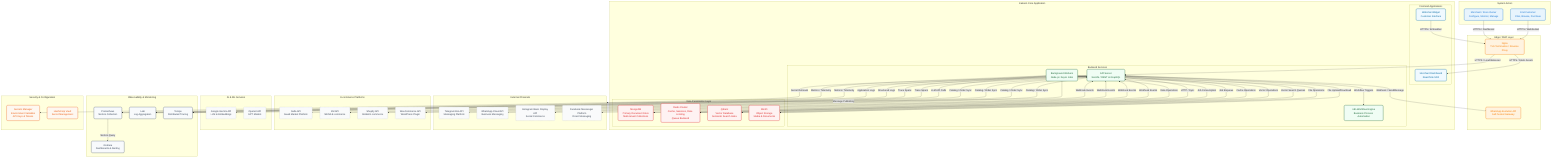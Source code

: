 %% Kaleem AI — C4 Level 2: Container Diagram (Mermaid)
%% Last updated: 2025-09-27 18:50
%% Professional C4 Container diagram showing runtime containers and data flow
%% Generated: Auto-rendered via CI/CD pipeline

flowchart TD
  %% ========== PERSONAS ==========
  subgraph Actors["System Actors"]
    Customer["End Customer<br/>Chat, Browse, Purchase"]:::actor
    Merchant["Merchant / Store Owner<br/>Configure, Monitor, Manage"]:::actor
  end

  %% ========== EDGE / DMZ LAYER ==========
  subgraph DMZ["Edge / DMZ Layer"]
    Nginx["Nginx<br/>TLS Termination / Reverse Proxy"]:::edge
    EvolutionAPI["WhatsApp Evolution API<br/>Self-hosted Gateway"]:::edge
  end

  %% ========== CORE APPLICATION LAYER ==========
  subgraph Core["Kaleem Core Application"]
    subgraph Frontend["Frontend Applications"]
      MerchantDashboard["Merchant Dashboard<br/>React/Vite SPA"]:::frontend
      WebchatWidget["Webchat Widget<br/>Customer Interface"]:::frontend
    end

    subgraph Backend["Backend Services"]
      API["API Server<br/>NestJS / REST & GraphQL"]:::backend
      Workers["Background Workers<br/>Node.js / Async Jobs"]:::backend
      N8nOrchestrator["n8n Workflow Engine<br/>Business Process Automation"]:::backend
    end

    subgraph DataLayer["Data Persistence Layer"]
      MongoDB["MongoDB<br/>Primary Document Store<br/>Multi-tenant Collections"]:::database
      Redis["Redis Cluster<br/>Cache, Sessions, Rate Limiting<br/>Queue Backend"]:::database
      Qdrant["Qdrant<br/>Vector Database<br/>Semantic Search Index"]:::database
      MinIO["MinIO<br/>Object Storage<br/>Media & Documents"]:::database
    end
  end

  %% ========== EXTERNAL SYSTEMS ==========
  subgraph ExternalChannels["External Channels"]
    TelegramAPI["Telegram Bot API<br/>Messaging Platform"]:::external
    WhatsAppCloud["WhatsApp Cloud API<br/>Business Messaging"]:::external
    InstagramAPI["Instagram Basic Display API<br/>Social Commerce"]:::external
    MessengerAPI["Facebook Messenger Platform<br/>Direct Messaging"]:::external
  end

  subgraph CommercePlatforms["E-commerce Platforms"]
    SallaAPI["Salla API<br/>Saudi Market Platform"]:::external
    ZidAPI["Zid API<br/>MENA E-commerce"]:::external
    ShopifyAPI["Shopify API<br/>Global E-commerce"]:::external
    WooCommerceAPI["WooCommerce API<br/>WordPress Plugin"]:::external
  end

  subgraph AIProviders["AI & ML Services"]
    GeminiAPI["Google Gemini API<br/>LLM & Embeddings"]:::external
    OpenAIAPI["OpenAI API<br/>GPT Models"]:::external
  end

  subgraph ObservabilityStack["Observability & Monitoring"]
    Prometheus["Prometheus<br/>Metrics Collection"]:::monitoring
    Grafana["Grafana<br/>Dashboards & Alerting"]:::monitoring
    Loki["Loki<br/>Log Aggregation"]:::monitoring
    Tempo["Tempo<br/>Distributed Tracing"]:::monitoring
  end

  subgraph SecurityConfig["Security & Configuration"]
    SecretsManager["Secrets Manager<br/>Environment Variables<br/>API Keys & Tokens"]:::security
    Vault["HashiCorp Vault<br/>Secret Management"]:::security
  end

  %% ========== RELATIONSHIPS ==========

  %% User interactions with edge
  Customer -->|HTTPS / WebSocket| Nginx
  Merchant -->|HTTPS / Dashboard| Nginx
  WebchatWidget -->|HTTPS / Embedded| Nginx

  %% Edge to core services
  Nginx -->|HTTPS / Load Balanced| API
  Nginx -->|HTTPS / Static Assets| MerchantDashboard

  %% WhatsApp Evolution gateway (self-hosted)
  API <-->|Webhook / SendMessage| EvolutionAPI

  %% Core service interactions
  API -->|HTTP / Sync| MongoDB
  API -->|Cache Operations| Redis
  API -->|Vector Search Queries| Qdrant
  API -->|File Upload/Download| MinIO
  API -->|Workflow Triggers| N8nOrchestrator
  API -->|Metrics / Telemetry| Prometheus
  API -->|Structured Logs| Loki
  API -->|Trace Spans| Tempo
  API -->|Secret Retrieval| SecretsManager

  %% Background workers
  API -->|Job Enqueue| Redis
  Workers -->|Job Consumption| Redis
  Workers -->|Data Operations| MongoDB
  Workers -->|Vector Operations| Qdrant
  Workers -->|File Operations| MinIO
  Workers -->|Message Publishing| ExternalChannels
  Workers -->|LLM API Calls| GeminiAPI

  %% External channel integrations
  API <-->|Webhook Events| TelegramAPI
  API <-->|Webhook Events| WhatsAppCloud
  API <-->|Webhook Events| InstagramAPI
  API <-->|Webhook Events| MessengerAPI

  %% Commerce platform integrations
  API <-->|Catalog / Order Sync| SallaAPI
  API <-->|Catalog / Order Sync| ZidAPI
  API <-->|Catalog / Order Sync| ShopifyAPI
  API <-->|Catalog / Order Sync| WooCommerceAPI

  %% Observability data flow
  Workers -->|Metrics / Telemetry| Prometheus
  Workers -->|Application Logs| Loki
  Workers -->|Trace Spans| Tempo
  Prometheus -->|Metrics Query| Grafana

  %% ========== STYLING ==========
  classDef actor fill:#e8f4fd,color:#1976d2,stroke:#1976d2,stroke-width:2px,rx:8px
  classDef edge fill:#fff3e0,color:#f57c00,stroke:#f57c00,stroke-width:2px,rx:8px
  classDef frontend fill:#f0f9ff,color:#0369a1,stroke:#0369a1,stroke-width:2px,rx:8px
  classDef backend fill:#f0fdf4,color:#166534,stroke:#166534,stroke-width:2px,rx:8px
  classDef database fill:#fef2f2,color:#dc2626,stroke:#dc2626,stroke-width:2px,rx:8px
  classDef external fill:#f9fafb,color:#374151,stroke:#6b7280,stroke-width:1px,stroke-dasharray:3 3,rx:4px
  classDef monitoring fill:#f8fafc,color:#334155,stroke:#475569,stroke-width:2px,rx:8px
  classDef security fill:#fef7f0,color:#ea580c,stroke:#ea580c,stroke-width:2px,rx:8px

  %% ========== LAYOUT STYLING ==========
  class Actors,DMZ,Core,ExternalChannels,CommercePlatforms,AIDataProviders,ObservabilityStack,SecurityConfig flow